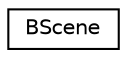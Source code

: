 digraph "Graphical Class Hierarchy"
{
 // LATEX_PDF_SIZE
  edge [fontname="Helvetica",fontsize="10",labelfontname="Helvetica",labelfontsize="10"];
  node [fontname="Helvetica",fontsize="10",shape=record];
  rankdir="LR";
  Node0 [label="BScene",height=0.2,width=0.4,color="black", fillcolor="white", style="filled",URL="$class_b_scene.html",tooltip=" "];
}
